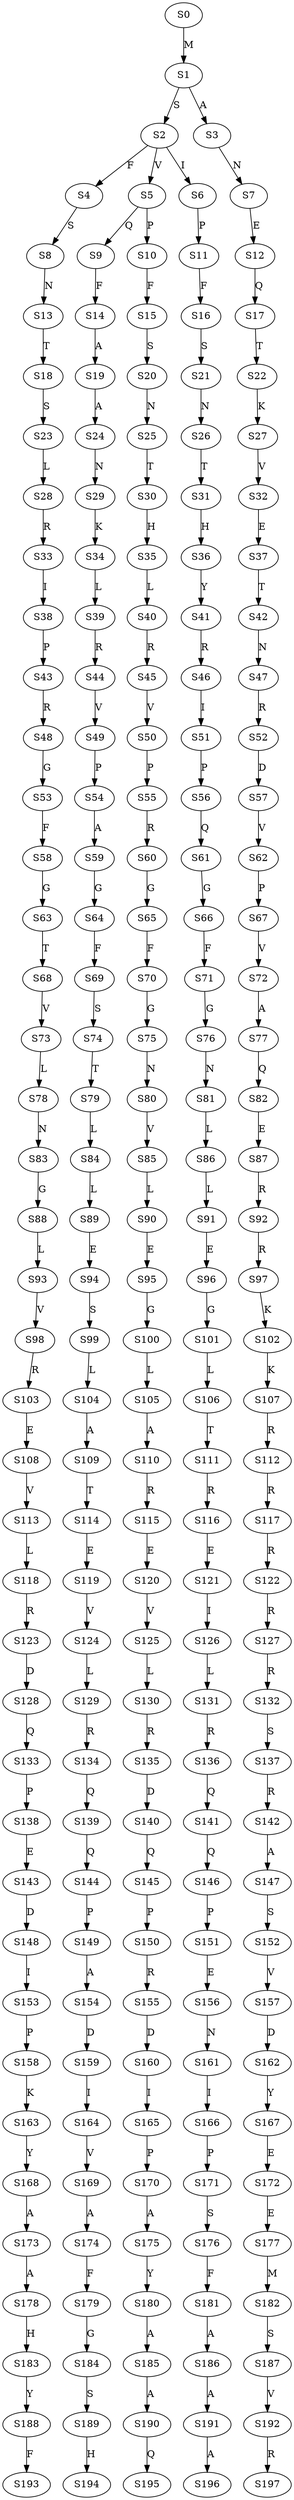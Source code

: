strict digraph  {
	S0 -> S1 [ label = M ];
	S1 -> S2 [ label = S ];
	S1 -> S3 [ label = A ];
	S2 -> S4 [ label = F ];
	S2 -> S5 [ label = V ];
	S2 -> S6 [ label = I ];
	S3 -> S7 [ label = N ];
	S4 -> S8 [ label = S ];
	S5 -> S9 [ label = Q ];
	S5 -> S10 [ label = P ];
	S6 -> S11 [ label = P ];
	S7 -> S12 [ label = E ];
	S8 -> S13 [ label = N ];
	S9 -> S14 [ label = F ];
	S10 -> S15 [ label = F ];
	S11 -> S16 [ label = F ];
	S12 -> S17 [ label = Q ];
	S13 -> S18 [ label = T ];
	S14 -> S19 [ label = A ];
	S15 -> S20 [ label = S ];
	S16 -> S21 [ label = S ];
	S17 -> S22 [ label = T ];
	S18 -> S23 [ label = S ];
	S19 -> S24 [ label = A ];
	S20 -> S25 [ label = N ];
	S21 -> S26 [ label = N ];
	S22 -> S27 [ label = K ];
	S23 -> S28 [ label = L ];
	S24 -> S29 [ label = N ];
	S25 -> S30 [ label = T ];
	S26 -> S31 [ label = T ];
	S27 -> S32 [ label = V ];
	S28 -> S33 [ label = R ];
	S29 -> S34 [ label = K ];
	S30 -> S35 [ label = H ];
	S31 -> S36 [ label = H ];
	S32 -> S37 [ label = E ];
	S33 -> S38 [ label = I ];
	S34 -> S39 [ label = L ];
	S35 -> S40 [ label = L ];
	S36 -> S41 [ label = Y ];
	S37 -> S42 [ label = T ];
	S38 -> S43 [ label = P ];
	S39 -> S44 [ label = R ];
	S40 -> S45 [ label = R ];
	S41 -> S46 [ label = R ];
	S42 -> S47 [ label = N ];
	S43 -> S48 [ label = R ];
	S44 -> S49 [ label = V ];
	S45 -> S50 [ label = V ];
	S46 -> S51 [ label = I ];
	S47 -> S52 [ label = R ];
	S48 -> S53 [ label = G ];
	S49 -> S54 [ label = P ];
	S50 -> S55 [ label = P ];
	S51 -> S56 [ label = P ];
	S52 -> S57 [ label = D ];
	S53 -> S58 [ label = F ];
	S54 -> S59 [ label = A ];
	S55 -> S60 [ label = R ];
	S56 -> S61 [ label = Q ];
	S57 -> S62 [ label = V ];
	S58 -> S63 [ label = G ];
	S59 -> S64 [ label = G ];
	S60 -> S65 [ label = G ];
	S61 -> S66 [ label = G ];
	S62 -> S67 [ label = P ];
	S63 -> S68 [ label = T ];
	S64 -> S69 [ label = F ];
	S65 -> S70 [ label = F ];
	S66 -> S71 [ label = F ];
	S67 -> S72 [ label = V ];
	S68 -> S73 [ label = V ];
	S69 -> S74 [ label = S ];
	S70 -> S75 [ label = G ];
	S71 -> S76 [ label = G ];
	S72 -> S77 [ label = A ];
	S73 -> S78 [ label = L ];
	S74 -> S79 [ label = T ];
	S75 -> S80 [ label = N ];
	S76 -> S81 [ label = N ];
	S77 -> S82 [ label = Q ];
	S78 -> S83 [ label = N ];
	S79 -> S84 [ label = L ];
	S80 -> S85 [ label = V ];
	S81 -> S86 [ label = L ];
	S82 -> S87 [ label = E ];
	S83 -> S88 [ label = G ];
	S84 -> S89 [ label = L ];
	S85 -> S90 [ label = L ];
	S86 -> S91 [ label = L ];
	S87 -> S92 [ label = R ];
	S88 -> S93 [ label = L ];
	S89 -> S94 [ label = E ];
	S90 -> S95 [ label = E ];
	S91 -> S96 [ label = E ];
	S92 -> S97 [ label = R ];
	S93 -> S98 [ label = V ];
	S94 -> S99 [ label = S ];
	S95 -> S100 [ label = G ];
	S96 -> S101 [ label = G ];
	S97 -> S102 [ label = K ];
	S98 -> S103 [ label = R ];
	S99 -> S104 [ label = L ];
	S100 -> S105 [ label = L ];
	S101 -> S106 [ label = L ];
	S102 -> S107 [ label = K ];
	S103 -> S108 [ label = E ];
	S104 -> S109 [ label = A ];
	S105 -> S110 [ label = A ];
	S106 -> S111 [ label = T ];
	S107 -> S112 [ label = R ];
	S108 -> S113 [ label = V ];
	S109 -> S114 [ label = T ];
	S110 -> S115 [ label = R ];
	S111 -> S116 [ label = R ];
	S112 -> S117 [ label = R ];
	S113 -> S118 [ label = L ];
	S114 -> S119 [ label = E ];
	S115 -> S120 [ label = E ];
	S116 -> S121 [ label = E ];
	S117 -> S122 [ label = R ];
	S118 -> S123 [ label = R ];
	S119 -> S124 [ label = V ];
	S120 -> S125 [ label = V ];
	S121 -> S126 [ label = I ];
	S122 -> S127 [ label = R ];
	S123 -> S128 [ label = D ];
	S124 -> S129 [ label = L ];
	S125 -> S130 [ label = L ];
	S126 -> S131 [ label = L ];
	S127 -> S132 [ label = R ];
	S128 -> S133 [ label = Q ];
	S129 -> S134 [ label = R ];
	S130 -> S135 [ label = R ];
	S131 -> S136 [ label = R ];
	S132 -> S137 [ label = S ];
	S133 -> S138 [ label = P ];
	S134 -> S139 [ label = Q ];
	S135 -> S140 [ label = D ];
	S136 -> S141 [ label = Q ];
	S137 -> S142 [ label = R ];
	S138 -> S143 [ label = E ];
	S139 -> S144 [ label = Q ];
	S140 -> S145 [ label = Q ];
	S141 -> S146 [ label = Q ];
	S142 -> S147 [ label = A ];
	S143 -> S148 [ label = D ];
	S144 -> S149 [ label = P ];
	S145 -> S150 [ label = P ];
	S146 -> S151 [ label = P ];
	S147 -> S152 [ label = S ];
	S148 -> S153 [ label = I ];
	S149 -> S154 [ label = A ];
	S150 -> S155 [ label = R ];
	S151 -> S156 [ label = E ];
	S152 -> S157 [ label = V ];
	S153 -> S158 [ label = P ];
	S154 -> S159 [ label = D ];
	S155 -> S160 [ label = D ];
	S156 -> S161 [ label = N ];
	S157 -> S162 [ label = D ];
	S158 -> S163 [ label = K ];
	S159 -> S164 [ label = I ];
	S160 -> S165 [ label = I ];
	S161 -> S166 [ label = I ];
	S162 -> S167 [ label = Y ];
	S163 -> S168 [ label = Y ];
	S164 -> S169 [ label = V ];
	S165 -> S170 [ label = P ];
	S166 -> S171 [ label = P ];
	S167 -> S172 [ label = E ];
	S168 -> S173 [ label = A ];
	S169 -> S174 [ label = A ];
	S170 -> S175 [ label = A ];
	S171 -> S176 [ label = S ];
	S172 -> S177 [ label = E ];
	S173 -> S178 [ label = A ];
	S174 -> S179 [ label = F ];
	S175 -> S180 [ label = Y ];
	S176 -> S181 [ label = F ];
	S177 -> S182 [ label = M ];
	S178 -> S183 [ label = H ];
	S179 -> S184 [ label = G ];
	S180 -> S185 [ label = A ];
	S181 -> S186 [ label = A ];
	S182 -> S187 [ label = S ];
	S183 -> S188 [ label = Y ];
	S184 -> S189 [ label = S ];
	S185 -> S190 [ label = A ];
	S186 -> S191 [ label = A ];
	S187 -> S192 [ label = V ];
	S188 -> S193 [ label = F ];
	S189 -> S194 [ label = H ];
	S190 -> S195 [ label = Q ];
	S191 -> S196 [ label = A ];
	S192 -> S197 [ label = R ];
}
